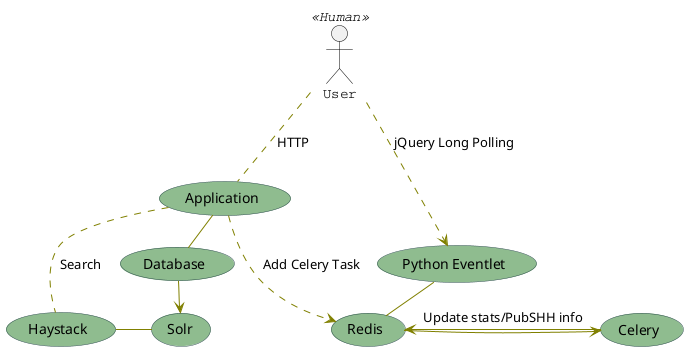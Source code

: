 {
  "sha1": "6o0o3mh9eiobpwur50zhh6hwol79bbc",
  "insertion": {
    "when": "2024-05-30T20:48:20.994Z",
    "user": "plantuml@gmail.com"
  }
}
@startuml
skinparam usecaseBackgroundColor DarkSeaGreen
skinparam usecaseArrowColor Olive
skinparam actorBorderColor black
skinparam usecaseBorderColor DarkSlateGray
skinparam actorFontName Courier

User << Human >>
(Database)
(Solr)
(Celery)
(Redis)
(Python Eventlet) as (Eventlet)
(Application) as (App)
(Haystack) as (Hay)


User .. (App) : HTTP
(App) - Database : Presumably Cached
(Database) -> (Solr) : Message Dump
(Hay) - (Solr)
(App) .. (Hay) : Search
User ..> (Eventlet) : jQuery Long Polling
(Eventlet) - (Redis) : PubSubHubHub
(App) ..> (Redis) : Add Celery Task
(Celery) -> (Redis) : Update stats/PubSHH info
(Redis) -> (Celery)
@enduml
